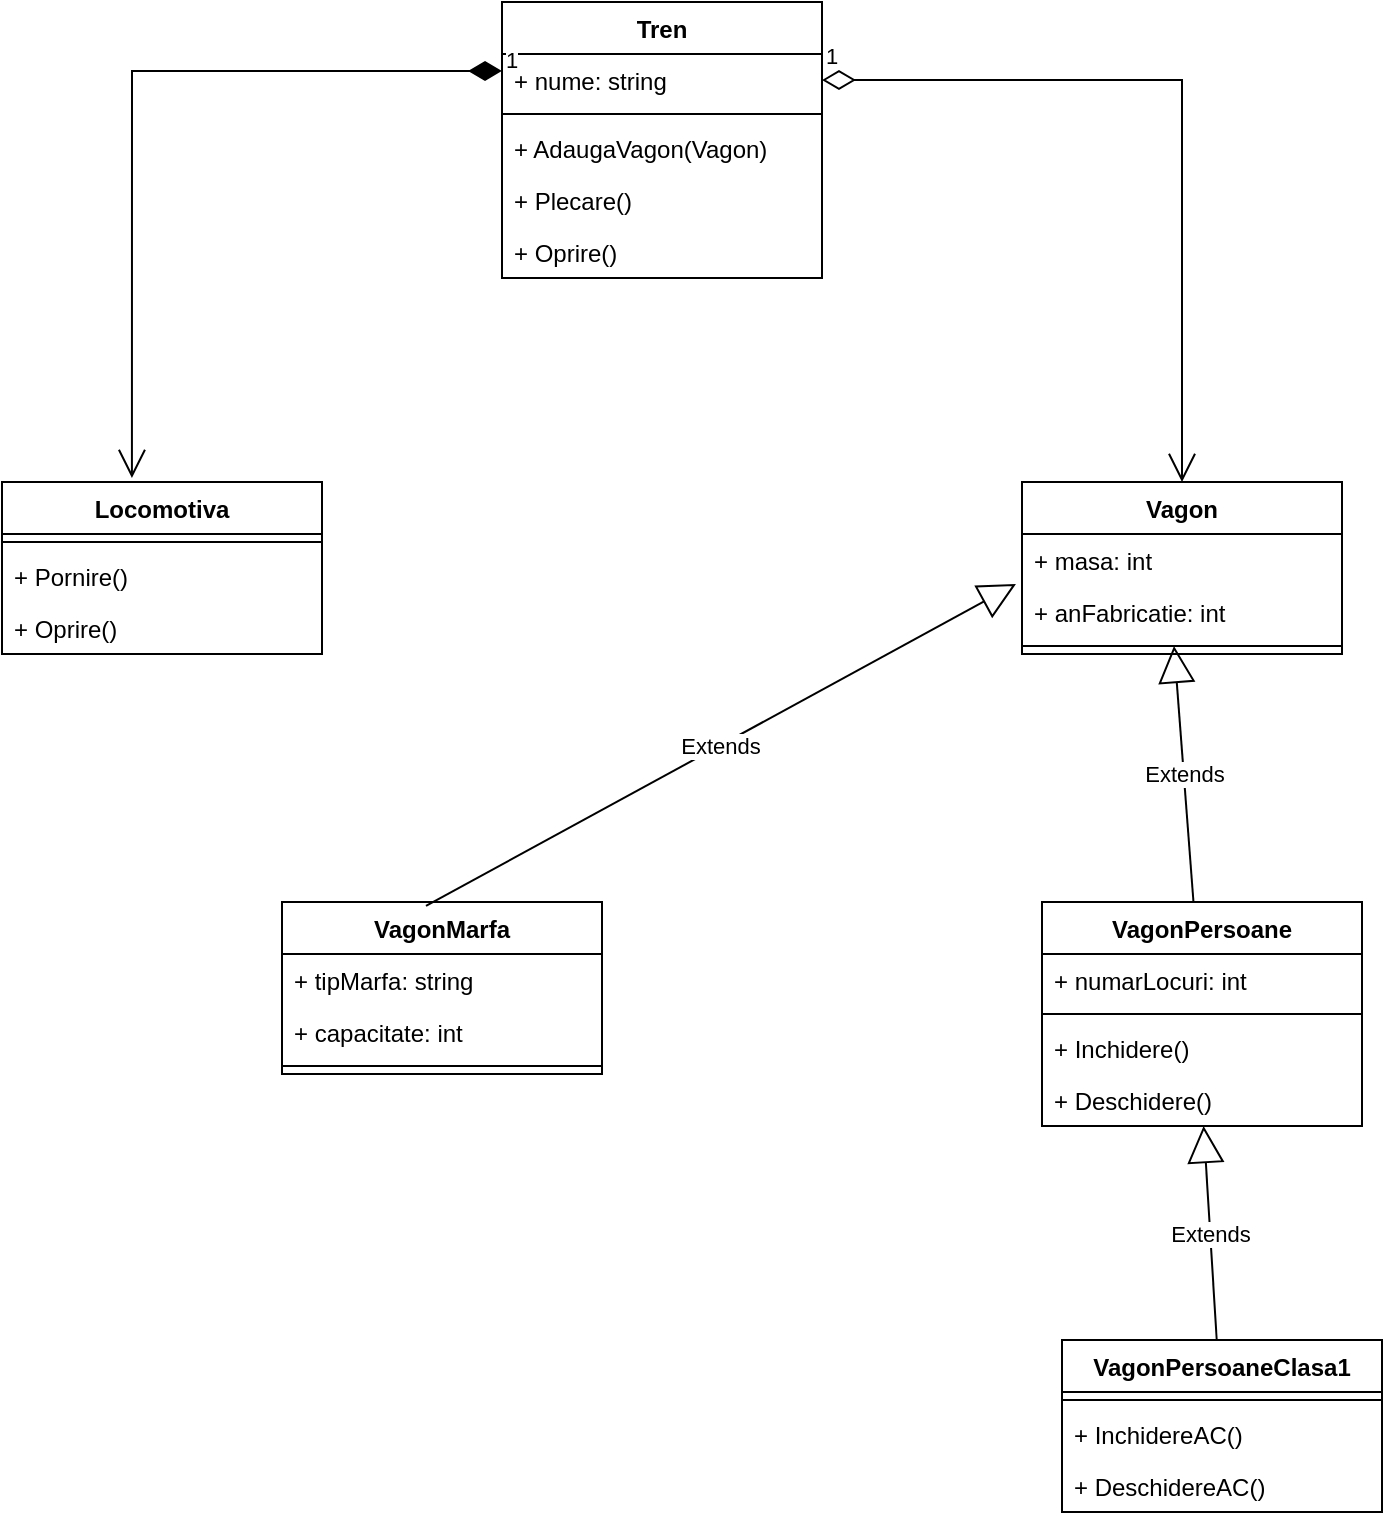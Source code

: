 <mxfile version="20.6.2" type="device"><diagram id="jMISKlf1IDFBUMYUEdkw" name="Page-1"><mxGraphModel dx="2062" dy="1212" grid="1" gridSize="10" guides="1" tooltips="1" connect="1" arrows="1" fold="1" page="1" pageScale="1" pageWidth="1169" pageHeight="827" math="0" shadow="0"><root><mxCell id="0"/><mxCell id="1" parent="0"/><mxCell id="DJsfe5cI1_MQQr7f2a9K-1" value="Tren" style="swimlane;fontStyle=1;align=center;verticalAlign=top;childLayout=stackLayout;horizontal=1;startSize=26;horizontalStack=0;resizeParent=1;resizeParentMax=0;resizeLast=0;collapsible=1;marginBottom=0;" vertex="1" parent="1"><mxGeometry x="480" y="40" width="160" height="138" as="geometry"/></mxCell><mxCell id="DJsfe5cI1_MQQr7f2a9K-2" value="+ nume: string" style="text;strokeColor=none;fillColor=none;align=left;verticalAlign=top;spacingLeft=4;spacingRight=4;overflow=hidden;rotatable=0;points=[[0,0.5],[1,0.5]];portConstraint=eastwest;" vertex="1" parent="DJsfe5cI1_MQQr7f2a9K-1"><mxGeometry y="26" width="160" height="26" as="geometry"/></mxCell><mxCell id="DJsfe5cI1_MQQr7f2a9K-3" value="" style="line;strokeWidth=1;fillColor=none;align=left;verticalAlign=middle;spacingTop=-1;spacingLeft=3;spacingRight=3;rotatable=0;labelPosition=right;points=[];portConstraint=eastwest;strokeColor=inherit;" vertex="1" parent="DJsfe5cI1_MQQr7f2a9K-1"><mxGeometry y="52" width="160" height="8" as="geometry"/></mxCell><mxCell id="DJsfe5cI1_MQQr7f2a9K-4" value="+ AdaugaVagon(Vagon)" style="text;strokeColor=none;fillColor=none;align=left;verticalAlign=top;spacingLeft=4;spacingRight=4;overflow=hidden;rotatable=0;points=[[0,0.5],[1,0.5]];portConstraint=eastwest;" vertex="1" parent="DJsfe5cI1_MQQr7f2a9K-1"><mxGeometry y="60" width="160" height="26" as="geometry"/></mxCell><mxCell id="DJsfe5cI1_MQQr7f2a9K-46" value="+ Plecare()" style="text;strokeColor=none;fillColor=none;align=left;verticalAlign=top;spacingLeft=4;spacingRight=4;overflow=hidden;rotatable=0;points=[[0,0.5],[1,0.5]];portConstraint=eastwest;" vertex="1" parent="DJsfe5cI1_MQQr7f2a9K-1"><mxGeometry y="86" width="160" height="26" as="geometry"/></mxCell><mxCell id="DJsfe5cI1_MQQr7f2a9K-47" value="+ Oprire()" style="text;strokeColor=none;fillColor=none;align=left;verticalAlign=top;spacingLeft=4;spacingRight=4;overflow=hidden;rotatable=0;points=[[0,0.5],[1,0.5]];portConstraint=eastwest;" vertex="1" parent="DJsfe5cI1_MQQr7f2a9K-1"><mxGeometry y="112" width="160" height="26" as="geometry"/></mxCell><mxCell id="DJsfe5cI1_MQQr7f2a9K-5" value="Locomotiva" style="swimlane;fontStyle=1;align=center;verticalAlign=top;childLayout=stackLayout;horizontal=1;startSize=26;horizontalStack=0;resizeParent=1;resizeParentMax=0;resizeLast=0;collapsible=1;marginBottom=0;" vertex="1" parent="1"><mxGeometry x="230" y="280" width="160" height="86" as="geometry"/></mxCell><mxCell id="DJsfe5cI1_MQQr7f2a9K-7" value="" style="line;strokeWidth=1;fillColor=none;align=left;verticalAlign=middle;spacingTop=-1;spacingLeft=3;spacingRight=3;rotatable=0;labelPosition=right;points=[];portConstraint=eastwest;strokeColor=inherit;" vertex="1" parent="DJsfe5cI1_MQQr7f2a9K-5"><mxGeometry y="26" width="160" height="8" as="geometry"/></mxCell><mxCell id="DJsfe5cI1_MQQr7f2a9K-8" value="+ Pornire()" style="text;strokeColor=none;fillColor=none;align=left;verticalAlign=top;spacingLeft=4;spacingRight=4;overflow=hidden;rotatable=0;points=[[0,0.5],[1,0.5]];portConstraint=eastwest;" vertex="1" parent="DJsfe5cI1_MQQr7f2a9K-5"><mxGeometry y="34" width="160" height="26" as="geometry"/></mxCell><mxCell id="DJsfe5cI1_MQQr7f2a9K-13" value="+ Oprire()" style="text;strokeColor=none;fillColor=none;align=left;verticalAlign=top;spacingLeft=4;spacingRight=4;overflow=hidden;rotatable=0;points=[[0,0.5],[1,0.5]];portConstraint=eastwest;" vertex="1" parent="DJsfe5cI1_MQQr7f2a9K-5"><mxGeometry y="60" width="160" height="26" as="geometry"/></mxCell><mxCell id="DJsfe5cI1_MQQr7f2a9K-14" value="1" style="endArrow=open;html=1;endSize=12;startArrow=diamondThin;startSize=14;startFill=1;edgeStyle=orthogonalEdgeStyle;align=left;verticalAlign=bottom;rounded=0;exitX=0;exitY=0.25;exitDx=0;exitDy=0;entryX=0.406;entryY=-0.023;entryDx=0;entryDy=0;entryPerimeter=0;" edge="1" parent="1" source="DJsfe5cI1_MQQr7f2a9K-1" target="DJsfe5cI1_MQQr7f2a9K-5"><mxGeometry x="-1" y="3" relative="1" as="geometry"><mxPoint x="500" y="610" as="sourcePoint"/><mxPoint x="660" y="610" as="targetPoint"/></mxGeometry></mxCell><mxCell id="DJsfe5cI1_MQQr7f2a9K-15" value="Vagon" style="swimlane;fontStyle=1;align=center;verticalAlign=top;childLayout=stackLayout;horizontal=1;startSize=26;horizontalStack=0;resizeParent=1;resizeParentMax=0;resizeLast=0;collapsible=1;marginBottom=0;" vertex="1" parent="1"><mxGeometry x="740" y="280" width="160" height="86" as="geometry"/></mxCell><mxCell id="DJsfe5cI1_MQQr7f2a9K-16" value="+ masa: int" style="text;strokeColor=none;fillColor=none;align=left;verticalAlign=top;spacingLeft=4;spacingRight=4;overflow=hidden;rotatable=0;points=[[0,0.5],[1,0.5]];portConstraint=eastwest;" vertex="1" parent="DJsfe5cI1_MQQr7f2a9K-15"><mxGeometry y="26" width="160" height="26" as="geometry"/></mxCell><mxCell id="DJsfe5cI1_MQQr7f2a9K-21" value="+ anFabricatie: int" style="text;strokeColor=none;fillColor=none;align=left;verticalAlign=top;spacingLeft=4;spacingRight=4;overflow=hidden;rotatable=0;points=[[0,0.5],[1,0.5]];portConstraint=eastwest;" vertex="1" parent="DJsfe5cI1_MQQr7f2a9K-15"><mxGeometry y="52" width="160" height="26" as="geometry"/></mxCell><mxCell id="DJsfe5cI1_MQQr7f2a9K-17" value="" style="line;strokeWidth=1;fillColor=none;align=left;verticalAlign=middle;spacingTop=-1;spacingLeft=3;spacingRight=3;rotatable=0;labelPosition=right;points=[];portConstraint=eastwest;strokeColor=inherit;" vertex="1" parent="DJsfe5cI1_MQQr7f2a9K-15"><mxGeometry y="78" width="160" height="8" as="geometry"/></mxCell><mxCell id="DJsfe5cI1_MQQr7f2a9K-22" value="VagonMarfa" style="swimlane;fontStyle=1;align=center;verticalAlign=top;childLayout=stackLayout;horizontal=1;startSize=26;horizontalStack=0;resizeParent=1;resizeParentMax=0;resizeLast=0;collapsible=1;marginBottom=0;" vertex="1" parent="1"><mxGeometry x="370" y="490" width="160" height="86" as="geometry"/></mxCell><mxCell id="DJsfe5cI1_MQQr7f2a9K-23" value="+ tipMarfa: string" style="text;strokeColor=none;fillColor=none;align=left;verticalAlign=top;spacingLeft=4;spacingRight=4;overflow=hidden;rotatable=0;points=[[0,0.5],[1,0.5]];portConstraint=eastwest;" vertex="1" parent="DJsfe5cI1_MQQr7f2a9K-22"><mxGeometry y="26" width="160" height="26" as="geometry"/></mxCell><mxCell id="DJsfe5cI1_MQQr7f2a9K-32" value="+ capacitate: int" style="text;strokeColor=none;fillColor=none;align=left;verticalAlign=top;spacingLeft=4;spacingRight=4;overflow=hidden;rotatable=0;points=[[0,0.5],[1,0.5]];portConstraint=eastwest;" vertex="1" parent="DJsfe5cI1_MQQr7f2a9K-22"><mxGeometry y="52" width="160" height="26" as="geometry"/></mxCell><mxCell id="DJsfe5cI1_MQQr7f2a9K-24" value="" style="line;strokeWidth=1;fillColor=none;align=left;verticalAlign=middle;spacingTop=-1;spacingLeft=3;spacingRight=3;rotatable=0;labelPosition=right;points=[];portConstraint=eastwest;strokeColor=inherit;" vertex="1" parent="DJsfe5cI1_MQQr7f2a9K-22"><mxGeometry y="78" width="160" height="8" as="geometry"/></mxCell><mxCell id="DJsfe5cI1_MQQr7f2a9K-26" value="1" style="endArrow=open;html=1;endSize=12;startArrow=diamondThin;startSize=14;startFill=0;edgeStyle=orthogonalEdgeStyle;align=left;verticalAlign=bottom;rounded=0;exitX=1;exitY=0.5;exitDx=0;exitDy=0;entryX=0.5;entryY=0;entryDx=0;entryDy=0;" edge="1" parent="1" source="DJsfe5cI1_MQQr7f2a9K-2" target="DJsfe5cI1_MQQr7f2a9K-15"><mxGeometry x="-1" y="3" relative="1" as="geometry"><mxPoint x="510" y="620" as="sourcePoint"/><mxPoint x="670" y="620" as="targetPoint"/></mxGeometry></mxCell><mxCell id="DJsfe5cI1_MQQr7f2a9K-28" value="Extends" style="endArrow=block;endSize=16;endFill=0;html=1;rounded=0;entryX=-0.019;entryY=-0.038;entryDx=0;entryDy=0;entryPerimeter=0;exitX=0.45;exitY=0.023;exitDx=0;exitDy=0;exitPerimeter=0;" edge="1" parent="1" source="DJsfe5cI1_MQQr7f2a9K-22" target="DJsfe5cI1_MQQr7f2a9K-21"><mxGeometry width="160" relative="1" as="geometry"><mxPoint x="510" y="620" as="sourcePoint"/><mxPoint x="670" y="620" as="targetPoint"/></mxGeometry></mxCell><mxCell id="DJsfe5cI1_MQQr7f2a9K-33" value="VagonPersoane" style="swimlane;fontStyle=1;align=center;verticalAlign=top;childLayout=stackLayout;horizontal=1;startSize=26;horizontalStack=0;resizeParent=1;resizeParentMax=0;resizeLast=0;collapsible=1;marginBottom=0;" vertex="1" parent="1"><mxGeometry x="750" y="490" width="160" height="112" as="geometry"/></mxCell><mxCell id="DJsfe5cI1_MQQr7f2a9K-34" value="+ numarLocuri: int" style="text;strokeColor=none;fillColor=none;align=left;verticalAlign=top;spacingLeft=4;spacingRight=4;overflow=hidden;rotatable=0;points=[[0,0.5],[1,0.5]];portConstraint=eastwest;" vertex="1" parent="DJsfe5cI1_MQQr7f2a9K-33"><mxGeometry y="26" width="160" height="26" as="geometry"/></mxCell><mxCell id="DJsfe5cI1_MQQr7f2a9K-35" value="" style="line;strokeWidth=1;fillColor=none;align=left;verticalAlign=middle;spacingTop=-1;spacingLeft=3;spacingRight=3;rotatable=0;labelPosition=right;points=[];portConstraint=eastwest;strokeColor=inherit;" vertex="1" parent="DJsfe5cI1_MQQr7f2a9K-33"><mxGeometry y="52" width="160" height="8" as="geometry"/></mxCell><mxCell id="DJsfe5cI1_MQQr7f2a9K-36" value="+ Inchidere()" style="text;strokeColor=none;fillColor=none;align=left;verticalAlign=top;spacingLeft=4;spacingRight=4;overflow=hidden;rotatable=0;points=[[0,0.5],[1,0.5]];portConstraint=eastwest;" vertex="1" parent="DJsfe5cI1_MQQr7f2a9K-33"><mxGeometry y="60" width="160" height="26" as="geometry"/></mxCell><mxCell id="DJsfe5cI1_MQQr7f2a9K-38" value="+ Deschidere()" style="text;strokeColor=none;fillColor=none;align=left;verticalAlign=top;spacingLeft=4;spacingRight=4;overflow=hidden;rotatable=0;points=[[0,0.5],[1,0.5]];portConstraint=eastwest;" vertex="1" parent="DJsfe5cI1_MQQr7f2a9K-33"><mxGeometry y="86" width="160" height="26" as="geometry"/></mxCell><mxCell id="DJsfe5cI1_MQQr7f2a9K-37" value="Extends" style="endArrow=block;endSize=16;endFill=0;html=1;rounded=0;entryX=0.475;entryY=0.5;entryDx=0;entryDy=0;entryPerimeter=0;" edge="1" parent="1" source="DJsfe5cI1_MQQr7f2a9K-33" target="DJsfe5cI1_MQQr7f2a9K-17"><mxGeometry width="160" relative="1" as="geometry"><mxPoint x="510" y="620" as="sourcePoint"/><mxPoint x="670" y="620" as="targetPoint"/></mxGeometry></mxCell><mxCell id="DJsfe5cI1_MQQr7f2a9K-39" value="VagonPersoaneClasa1" style="swimlane;fontStyle=1;align=center;verticalAlign=top;childLayout=stackLayout;horizontal=1;startSize=26;horizontalStack=0;resizeParent=1;resizeParentMax=0;resizeLast=0;collapsible=1;marginBottom=0;" vertex="1" parent="1"><mxGeometry x="760" y="709" width="160" height="86" as="geometry"/></mxCell><mxCell id="DJsfe5cI1_MQQr7f2a9K-41" value="" style="line;strokeWidth=1;fillColor=none;align=left;verticalAlign=middle;spacingTop=-1;spacingLeft=3;spacingRight=3;rotatable=0;labelPosition=right;points=[];portConstraint=eastwest;strokeColor=inherit;" vertex="1" parent="DJsfe5cI1_MQQr7f2a9K-39"><mxGeometry y="26" width="160" height="8" as="geometry"/></mxCell><mxCell id="DJsfe5cI1_MQQr7f2a9K-42" value="+ InchidereAC()" style="text;strokeColor=none;fillColor=none;align=left;verticalAlign=top;spacingLeft=4;spacingRight=4;overflow=hidden;rotatable=0;points=[[0,0.5],[1,0.5]];portConstraint=eastwest;" vertex="1" parent="DJsfe5cI1_MQQr7f2a9K-39"><mxGeometry y="34" width="160" height="26" as="geometry"/></mxCell><mxCell id="DJsfe5cI1_MQQr7f2a9K-44" value="+ DeschidereAC()" style="text;strokeColor=none;fillColor=none;align=left;verticalAlign=top;spacingLeft=4;spacingRight=4;overflow=hidden;rotatable=0;points=[[0,0.5],[1,0.5]];portConstraint=eastwest;" vertex="1" parent="DJsfe5cI1_MQQr7f2a9K-39"><mxGeometry y="60" width="160" height="26" as="geometry"/></mxCell><mxCell id="DJsfe5cI1_MQQr7f2a9K-45" value="Extends" style="endArrow=block;endSize=16;endFill=0;html=1;rounded=0;" edge="1" parent="1" source="DJsfe5cI1_MQQr7f2a9K-39" target="DJsfe5cI1_MQQr7f2a9K-38"><mxGeometry width="160" relative="1" as="geometry"><mxPoint x="510" y="620" as="sourcePoint"/><mxPoint x="670" y="620" as="targetPoint"/></mxGeometry></mxCell></root></mxGraphModel></diagram></mxfile>